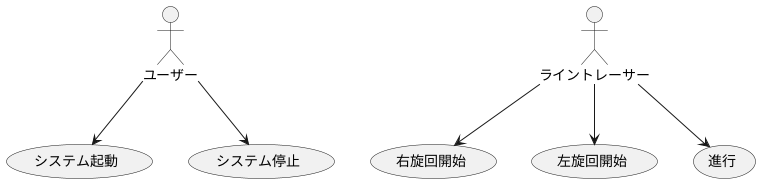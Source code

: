 @startuml

actor ユーザー as User
actor ライントレーサー as LineTracer

User --> (システム起動)
User --> (システム停止)
LineTracer --> (右旋回開始)
LineTracer --> (左旋回開始)
LineTracer --> (進行)

@enduml
